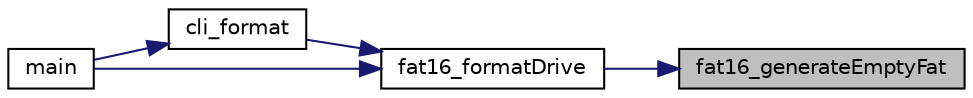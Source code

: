 digraph "fat16_generateEmptyFat"
{
 // LATEX_PDF_SIZE
  edge [fontname="Helvetica",fontsize="10",labelfontname="Helvetica",labelfontsize="10"];
  node [fontname="Helvetica",fontsize="10",shape=record];
  rankdir="RL";
  Node1 [label="fat16_generateEmptyFat",height=0.2,width=0.4,color="black", fillcolor="grey75", style="filled", fontcolor="black",tooltip="Generates new empty FAT16."];
  Node1 -> Node2 [dir="back",color="midnightblue",fontsize="10",style="solid",fontname="Helvetica"];
  Node2 [label="fat16_formatDrive",height=0.2,width=0.4,color="black", fillcolor="white", style="filled",URL="$v_d_i_s_k__fat16_8h.html#a78f036e379c1db130ecaeeea3a54b80f",tooltip="Formats given drive to FAT16."];
  Node2 -> Node3 [dir="back",color="midnightblue",fontsize="10",style="solid",fontname="Helvetica"];
  Node3 [label="cli_format",height=0.2,width=0.4,color="black", fillcolor="white", style="filled",URL="$vdisk__cli_8c.html#a10448a157bb138cd677e8fcad4275d02",tooltip=" "];
  Node3 -> Node4 [dir="back",color="midnightblue",fontsize="10",style="solid",fontname="Helvetica"];
  Node4 [label="main",height=0.2,width=0.4,color="black", fillcolor="white", style="filled",URL="$vdisk__cli_8c.html#a0ddf1224851353fc92bfbff6f499fa97",tooltip=" "];
  Node2 -> Node4 [dir="back",color="midnightblue",fontsize="10",style="solid",fontname="Helvetica"];
}
